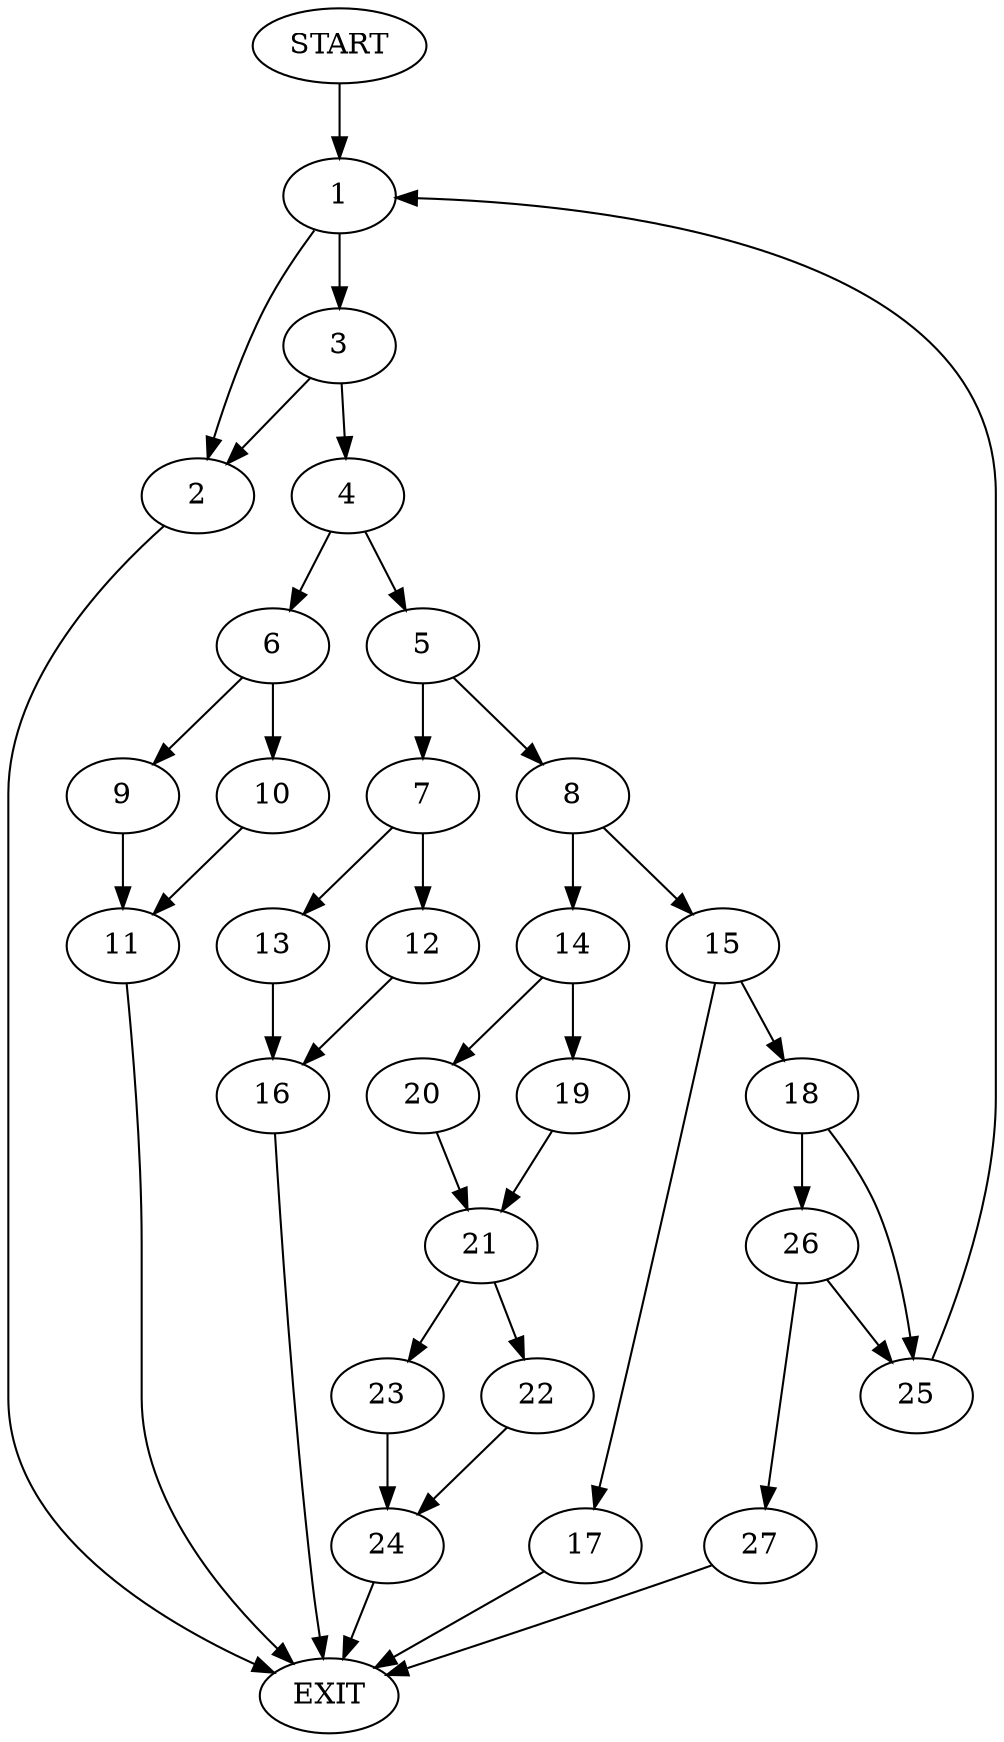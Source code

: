 digraph {
0 [label="START"]
28 [label="EXIT"]
0 -> 1
1 -> 2
1 -> 3
2 -> 28
3 -> 2
3 -> 4
4 -> 5
4 -> 6
5 -> 7
5 -> 8
6 -> 9
6 -> 10
9 -> 11
10 -> 11
11 -> 28
7 -> 12
7 -> 13
8 -> 14
8 -> 15
12 -> 16
13 -> 16
16 -> 28
15 -> 17
15 -> 18
14 -> 19
14 -> 20
19 -> 21
20 -> 21
21 -> 22
21 -> 23
22 -> 24
23 -> 24
24 -> 28
17 -> 28
18 -> 25
18 -> 26
26 -> 27
26 -> 25
25 -> 1
27 -> 28
}
